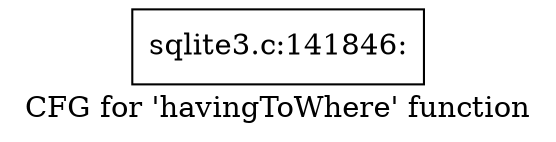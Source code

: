 digraph "CFG for 'havingToWhere' function" {
	label="CFG for 'havingToWhere' function";

	Node0x55c0f9c02b50 [shape=record,label="{sqlite3.c:141846:}"];
}
